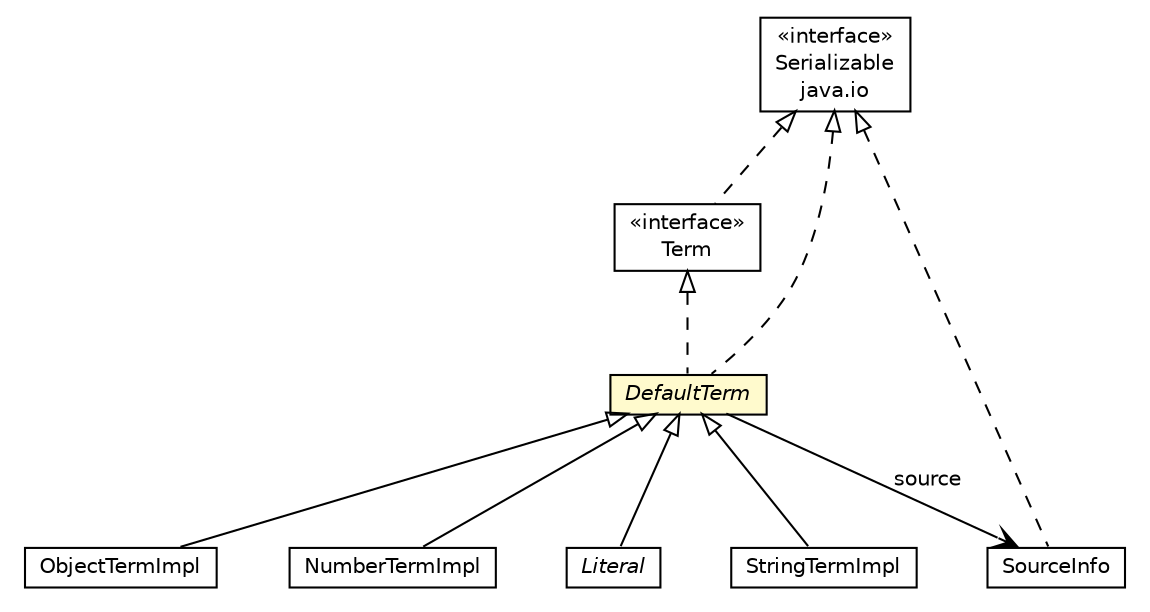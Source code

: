 #!/usr/local/bin/dot
#
# Class diagram 
# Generated by UMLGraph version R5_6_6-1-g9240c4 (http://www.umlgraph.org/)
#

digraph G {
	edge [fontname="Helvetica",fontsize=10,labelfontname="Helvetica",labelfontsize=10];
	node [fontname="Helvetica",fontsize=10,shape=plaintext];
	nodesep=0.25;
	ranksep=0.5;
	// jason.asSyntax.Term
	c17346 [label=<<table title="jason.asSyntax.Term" border="0" cellborder="1" cellspacing="0" cellpadding="2" port="p" href="./Term.html">
		<tr><td><table border="0" cellspacing="0" cellpadding="1">
<tr><td align="center" balign="center"> &#171;interface&#187; </td></tr>
<tr><td align="center" balign="center"> Term </td></tr>
		</table></td></tr>
		</table>>, URL="./Term.html", fontname="Helvetica", fontcolor="black", fontsize=10.0];
	// jason.asSyntax.StringTermImpl
	c17348 [label=<<table title="jason.asSyntax.StringTermImpl" border="0" cellborder="1" cellspacing="0" cellpadding="2" port="p" href="./StringTermImpl.html">
		<tr><td><table border="0" cellspacing="0" cellpadding="1">
<tr><td align="center" balign="center"> StringTermImpl </td></tr>
		</table></td></tr>
		</table>>, URL="./StringTermImpl.html", fontname="Helvetica", fontcolor="black", fontsize=10.0];
	// jason.asSyntax.SourceInfo
	c17350 [label=<<table title="jason.asSyntax.SourceInfo" border="0" cellborder="1" cellspacing="0" cellpadding="2" port="p" href="./SourceInfo.html">
		<tr><td><table border="0" cellspacing="0" cellpadding="1">
<tr><td align="center" balign="center"> SourceInfo </td></tr>
		</table></td></tr>
		</table>>, URL="./SourceInfo.html", fontname="Helvetica", fontcolor="black", fontsize=10.0];
	// jason.asSyntax.ObjectTermImpl
	c17361 [label=<<table title="jason.asSyntax.ObjectTermImpl" border="0" cellborder="1" cellspacing="0" cellpadding="2" port="p" href="./ObjectTermImpl.html">
		<tr><td><table border="0" cellspacing="0" cellpadding="1">
<tr><td align="center" balign="center"> ObjectTermImpl </td></tr>
		</table></td></tr>
		</table>>, URL="./ObjectTermImpl.html", fontname="Helvetica", fontcolor="black", fontsize=10.0];
	// jason.asSyntax.NumberTermImpl
	c17363 [label=<<table title="jason.asSyntax.NumberTermImpl" border="0" cellborder="1" cellspacing="0" cellpadding="2" port="p" href="./NumberTermImpl.html">
		<tr><td><table border="0" cellspacing="0" cellpadding="1">
<tr><td align="center" balign="center"> NumberTermImpl </td></tr>
		</table></td></tr>
		</table>>, URL="./NumberTermImpl.html", fontname="Helvetica", fontcolor="black", fontsize=10.0];
	// jason.asSyntax.Literal
	c17369 [label=<<table title="jason.asSyntax.Literal" border="0" cellborder="1" cellspacing="0" cellpadding="2" port="p" href="./Literal.html">
		<tr><td><table border="0" cellspacing="0" cellpadding="1">
<tr><td align="center" balign="center"><font face="Helvetica-Oblique"> Literal </font></td></tr>
		</table></td></tr>
		</table>>, URL="./Literal.html", fontname="Helvetica", fontcolor="black", fontsize=10.0];
	// jason.asSyntax.DefaultTerm
	c17373 [label=<<table title="jason.asSyntax.DefaultTerm" border="0" cellborder="1" cellspacing="0" cellpadding="2" port="p" bgcolor="lemonChiffon" href="./DefaultTerm.html">
		<tr><td><table border="0" cellspacing="0" cellpadding="1">
<tr><td align="center" balign="center"><font face="Helvetica-Oblique"> DefaultTerm </font></td></tr>
		</table></td></tr>
		</table>>, URL="./DefaultTerm.html", fontname="Helvetica", fontcolor="black", fontsize=10.0];
	//jason.asSyntax.Term implements java.io.Serializable
	c17565:p -> c17346:p [dir=back,arrowtail=empty,style=dashed];
	//jason.asSyntax.StringTermImpl extends jason.asSyntax.DefaultTerm
	c17373:p -> c17348:p [dir=back,arrowtail=empty];
	//jason.asSyntax.SourceInfo implements java.io.Serializable
	c17565:p -> c17350:p [dir=back,arrowtail=empty,style=dashed];
	//jason.asSyntax.ObjectTermImpl extends jason.asSyntax.DefaultTerm
	c17373:p -> c17361:p [dir=back,arrowtail=empty];
	//jason.asSyntax.NumberTermImpl extends jason.asSyntax.DefaultTerm
	c17373:p -> c17363:p [dir=back,arrowtail=empty];
	//jason.asSyntax.Literal extends jason.asSyntax.DefaultTerm
	c17373:p -> c17369:p [dir=back,arrowtail=empty];
	//jason.asSyntax.DefaultTerm implements jason.asSyntax.Term
	c17346:p -> c17373:p [dir=back,arrowtail=empty,style=dashed];
	//jason.asSyntax.DefaultTerm implements java.io.Serializable
	c17565:p -> c17373:p [dir=back,arrowtail=empty,style=dashed];
	// jason.asSyntax.DefaultTerm NAVASSOC jason.asSyntax.SourceInfo
	c17373:p -> c17350:p [taillabel="", label="source", headlabel="", fontname="Helvetica", fontcolor="black", fontsize=10.0, color="black", arrowhead=open];
	// java.io.Serializable
	c17565 [label=<<table title="java.io.Serializable" border="0" cellborder="1" cellspacing="0" cellpadding="2" port="p" href="http://java.sun.com/j2se/1.4.2/docs/api/java/io/Serializable.html">
		<tr><td><table border="0" cellspacing="0" cellpadding="1">
<tr><td align="center" balign="center"> &#171;interface&#187; </td></tr>
<tr><td align="center" balign="center"> Serializable </td></tr>
<tr><td align="center" balign="center"> java.io </td></tr>
		</table></td></tr>
		</table>>, URL="http://java.sun.com/j2se/1.4.2/docs/api/java/io/Serializable.html", fontname="Helvetica", fontcolor="black", fontsize=10.0];
}

